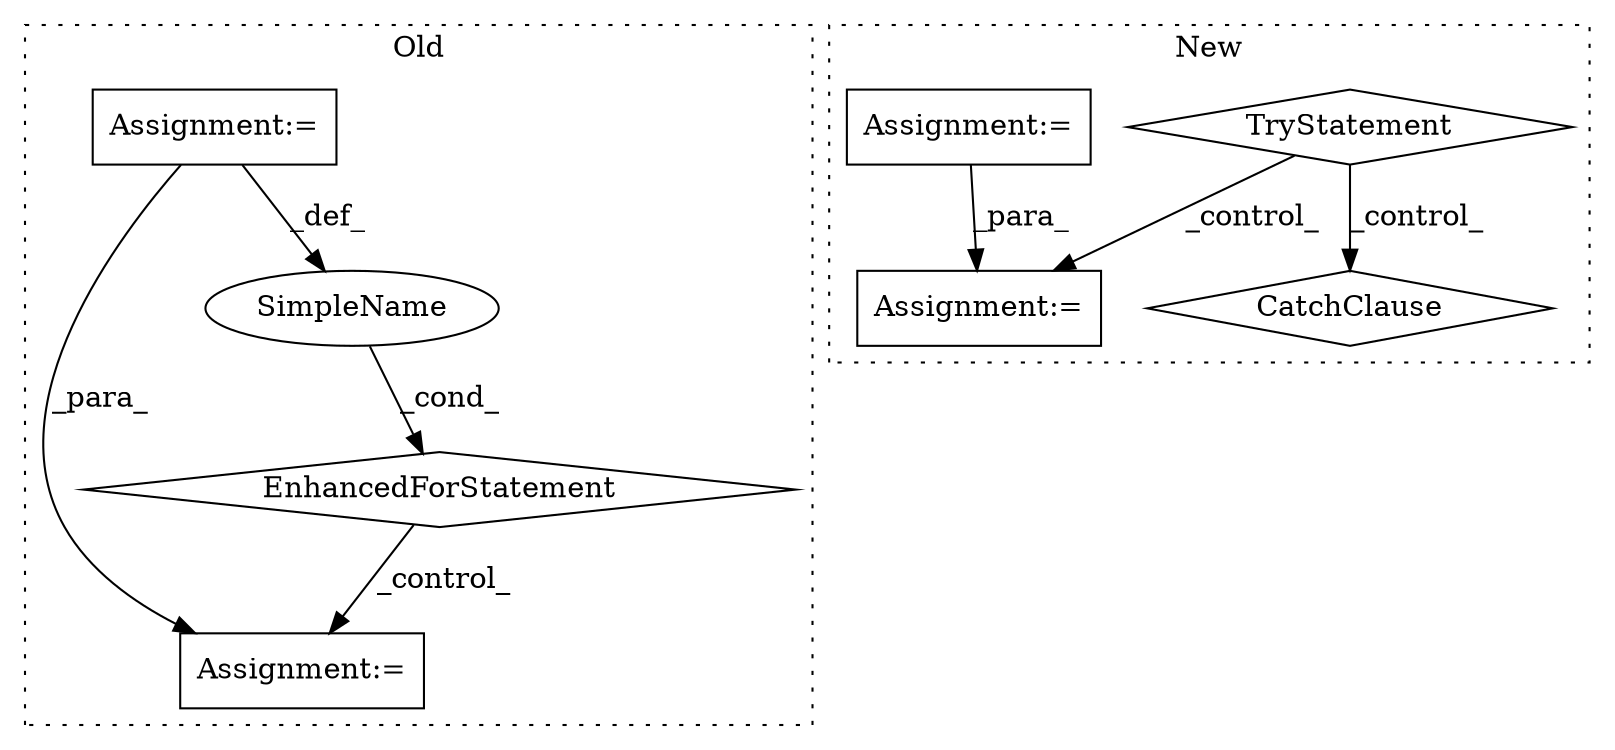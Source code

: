 digraph G {
subgraph cluster0 {
1 [label="EnhancedForStatement" a="70" s="13114,13226" l="53,2" shape="diamond"];
4 [label="Assignment:=" a="7" s="12994" l="1" shape="box"];
6 [label="Assignment:=" a="7" s="13353" l="1" shape="box"];
7 [label="SimpleName" a="42" s="13171" l="13" shape="ellipse"];
label = "Old";
style="dotted";
}
subgraph cluster1 {
2 [label="CatchClause" a="12" s="13249,13282" l="11,2" shape="diamond"];
3 [label="TryStatement" a="54" s="13120" l="4" shape="diamond"];
5 [label="Assignment:=" a="7" s="13146" l="1" shape="box"];
8 [label="Assignment:=" a="7" s="12899" l="1" shape="box"];
label = "New";
style="dotted";
}
1 -> 6 [label="_control_"];
3 -> 2 [label="_control_"];
3 -> 5 [label="_control_"];
4 -> 6 [label="_para_"];
4 -> 7 [label="_def_"];
7 -> 1 [label="_cond_"];
8 -> 5 [label="_para_"];
}